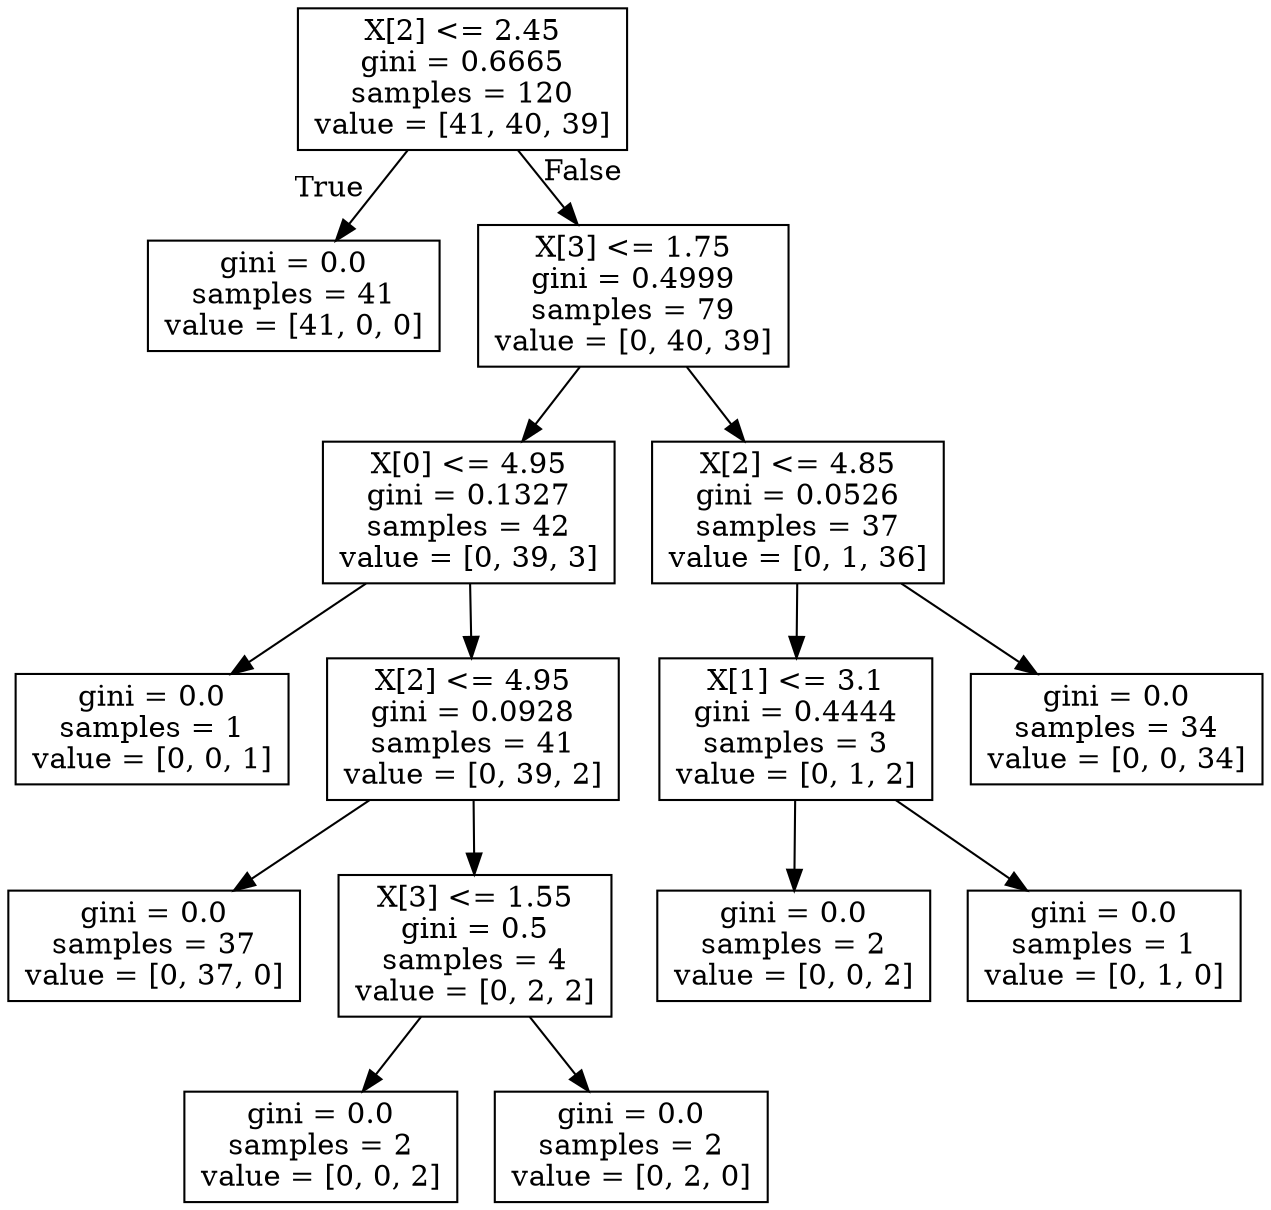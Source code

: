 digraph Tree {
node [shape=box] ;
0 [label="X[2] <= 2.45\ngini = 0.6665\nsamples = 120\nvalue = [41, 40, 39]"] ;
1 [label="gini = 0.0\nsamples = 41\nvalue = [41, 0, 0]"] ;
0 -> 1 [labeldistance=2.5, labelangle=45, headlabel="True"] ;
2 [label="X[3] <= 1.75\ngini = 0.4999\nsamples = 79\nvalue = [0, 40, 39]"] ;
0 -> 2 [labeldistance=2.5, labelangle=-45, headlabel="False"] ;
3 [label="X[0] <= 4.95\ngini = 0.1327\nsamples = 42\nvalue = [0, 39, 3]"] ;
2 -> 3 ;
4 [label="gini = 0.0\nsamples = 1\nvalue = [0, 0, 1]"] ;
3 -> 4 ;
5 [label="X[2] <= 4.95\ngini = 0.0928\nsamples = 41\nvalue = [0, 39, 2]"] ;
3 -> 5 ;
6 [label="gini = 0.0\nsamples = 37\nvalue = [0, 37, 0]"] ;
5 -> 6 ;
7 [label="X[3] <= 1.55\ngini = 0.5\nsamples = 4\nvalue = [0, 2, 2]"] ;
5 -> 7 ;
8 [label="gini = 0.0\nsamples = 2\nvalue = [0, 0, 2]"] ;
7 -> 8 ;
9 [label="gini = 0.0\nsamples = 2\nvalue = [0, 2, 0]"] ;
7 -> 9 ;
10 [label="X[2] <= 4.85\ngini = 0.0526\nsamples = 37\nvalue = [0, 1, 36]"] ;
2 -> 10 ;
11 [label="X[1] <= 3.1\ngini = 0.4444\nsamples = 3\nvalue = [0, 1, 2]"] ;
10 -> 11 ;
12 [label="gini = 0.0\nsamples = 2\nvalue = [0, 0, 2]"] ;
11 -> 12 ;
13 [label="gini = 0.0\nsamples = 1\nvalue = [0, 1, 0]"] ;
11 -> 13 ;
14 [label="gini = 0.0\nsamples = 34\nvalue = [0, 0, 34]"] ;
10 -> 14 ;
}
